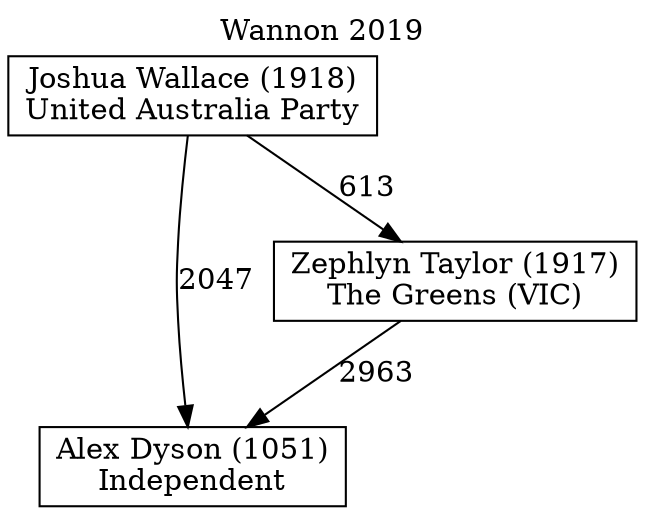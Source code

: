 // House preference flow
digraph "Alex Dyson (1051)_Wannon_2019" {
	graph [label="Wannon 2019" labelloc=t mclimit=10]
	node [shape=box]
	"Alex Dyson (1051)" [label="Alex Dyson (1051)
Independent"]
	"Joshua Wallace (1918)" [label="Joshua Wallace (1918)
United Australia Party"]
	"Zephlyn Taylor (1917)" [label="Zephlyn Taylor (1917)
The Greens (VIC)"]
	"Joshua Wallace (1918)" -> "Alex Dyson (1051)" [label=2047]
	"Joshua Wallace (1918)" -> "Zephlyn Taylor (1917)" [label=613]
	"Zephlyn Taylor (1917)" -> "Alex Dyson (1051)" [label=2963]
}
